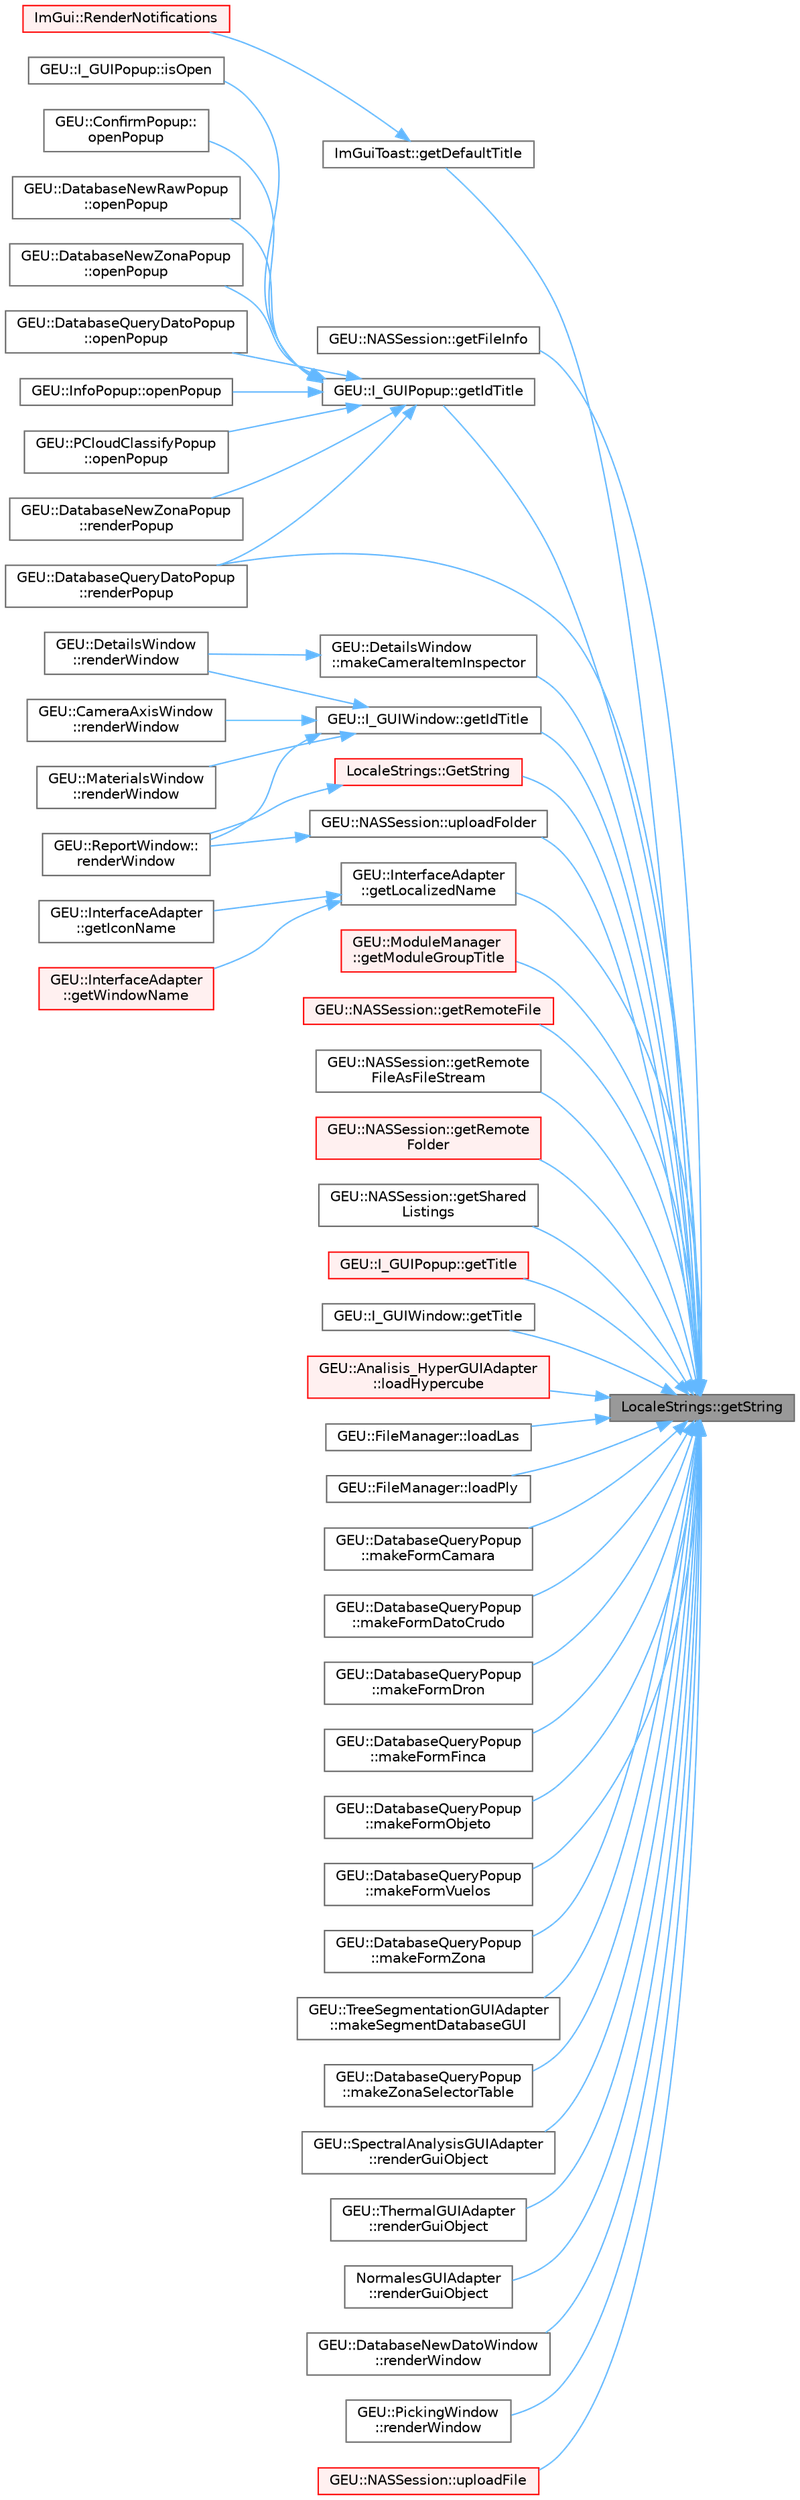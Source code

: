 digraph "LocaleStrings::getString"
{
 // LATEX_PDF_SIZE
  bgcolor="transparent";
  edge [fontname=Helvetica,fontsize=10,labelfontname=Helvetica,labelfontsize=10];
  node [fontname=Helvetica,fontsize=10,shape=box,height=0.2,width=0.4];
  rankdir="RL";
  Node1 [id="Node000001",label="LocaleStrings::getString",height=0.2,width=0.4,color="gray40", fillcolor="grey60", style="filled", fontcolor="black",tooltip=" "];
  Node1 -> Node2 [id="edge1_Node000001_Node000002",dir="back",color="steelblue1",style="solid",tooltip=" "];
  Node2 [id="Node000002",label="ImGuiToast::getDefaultTitle",height=0.2,width=0.4,color="grey40", fillcolor="white", style="filled",URL="$d8/d04/class_im_gui_toast.html#a6934db1f2dd029cacbefe2e3e681140c",tooltip="Get the default title of the toast notification based on its type."];
  Node2 -> Node3 [id="edge2_Node000002_Node000003",dir="back",color="steelblue1",style="solid",tooltip=" "];
  Node3 [id="Node000003",label="ImGui::RenderNotifications",height=0.2,width=0.4,color="red", fillcolor="#FFF0F0", style="filled",URL="$df/d03/namespace_im_gui.html#a36d5ff63c5b5b8648d3061c4036c7a1b",tooltip=" "];
  Node1 -> Node5 [id="edge3_Node000001_Node000005",dir="back",color="steelblue1",style="solid",tooltip=" "];
  Node5 [id="Node000005",label="GEU::NASSession::getFileInfo",height=0.2,width=0.4,color="grey40", fillcolor="white", style="filled",URL="$d2/d03/class_g_e_u_1_1_n_a_s_session.html#a1fe25df4d2b4f620117bfb339e7d8ee4",tooltip="Get file information from FTP file."];
  Node1 -> Node6 [id="edge4_Node000001_Node000006",dir="back",color="steelblue1",style="solid",tooltip=" "];
  Node6 [id="Node000006",label="GEU::I_GUIPopup::getIdTitle",height=0.2,width=0.4,color="grey40", fillcolor="white", style="filled",URL="$df/d05/class_g_e_u_1_1_i___g_u_i_popup.html#abdcc20870710b60595e8777b9fd796ed",tooltip=" "];
  Node6 -> Node7 [id="edge5_Node000006_Node000007",dir="back",color="steelblue1",style="solid",tooltip=" "];
  Node7 [id="Node000007",label="GEU::I_GUIPopup::isOpen",height=0.2,width=0.4,color="grey40", fillcolor="white", style="filled",URL="$df/d05/class_g_e_u_1_1_i___g_u_i_popup.html#a1a402149fb06626fa50f5b16ae34afbd",tooltip=" "];
  Node6 -> Node8 [id="edge6_Node000006_Node000008",dir="back",color="steelblue1",style="solid",tooltip=" "];
  Node8 [id="Node000008",label="GEU::ConfirmPopup::\lopenPopup",height=0.2,width=0.4,color="grey40", fillcolor="white", style="filled",URL="$d3/d04/class_g_e_u_1_1_confirm_popup.html#a356c96e2b60a49682d4a6c41f1a60c38",tooltip="Sets up ImGUI to open a popup window."];
  Node6 -> Node9 [id="edge7_Node000006_Node000009",dir="back",color="steelblue1",style="solid",tooltip=" "];
  Node9 [id="Node000009",label="GEU::DatabaseNewRawPopup\l::openPopup",height=0.2,width=0.4,color="grey40", fillcolor="white", style="filled",URL="$d2/d00/class_g_e_u_1_1_database_new_raw_popup.html#a67e7e09c17a35a031cf4d82a48c991e4",tooltip="Sets up ImGUI to open a popup window."];
  Node6 -> Node10 [id="edge8_Node000006_Node000010",dir="back",color="steelblue1",style="solid",tooltip=" "];
  Node10 [id="Node000010",label="GEU::DatabaseNewZonaPopup\l::openPopup",height=0.2,width=0.4,color="grey40", fillcolor="white", style="filled",URL="$df/d01/class_g_e_u_1_1_database_new_zona_popup.html#a9a05377559813fc66e80b81e1b5d7e53",tooltip="Sets up ImGUI to open a popup window."];
  Node6 -> Node11 [id="edge9_Node000006_Node000011",dir="back",color="steelblue1",style="solid",tooltip=" "];
  Node11 [id="Node000011",label="GEU::DatabaseQueryDatoPopup\l::openPopup",height=0.2,width=0.4,color="grey40", fillcolor="white", style="filled",URL="$dc/d00/class_g_e_u_1_1_database_query_dato_popup.html#a62efa9dc885360bcb650c0a45b4f833c",tooltip="Sets up ImGUI to open a popup window."];
  Node6 -> Node12 [id="edge10_Node000006_Node000012",dir="back",color="steelblue1",style="solid",tooltip=" "];
  Node12 [id="Node000012",label="GEU::InfoPopup::openPopup",height=0.2,width=0.4,color="grey40", fillcolor="white", style="filled",URL="$db/d04/class_g_e_u_1_1_info_popup.html#abc3941dfcab838076bffc157f199edfb",tooltip="Sets up ImGUI to open a popup window."];
  Node6 -> Node13 [id="edge11_Node000006_Node000013",dir="back",color="steelblue1",style="solid",tooltip=" "];
  Node13 [id="Node000013",label="GEU::PCloudClassifyPopup\l::openPopup",height=0.2,width=0.4,color="grey40", fillcolor="white", style="filled",URL="$d9/d07/class_g_e_u_1_1_p_cloud_classify_popup.html#a048aa8fa70913f7ee315680be3b08ceb",tooltip="Sets up ImGUI to open a popup window."];
  Node6 -> Node14 [id="edge12_Node000006_Node000014",dir="back",color="steelblue1",style="solid",tooltip=" "];
  Node14 [id="Node000014",label="GEU::DatabaseNewZonaPopup\l::renderPopup",height=0.2,width=0.4,color="grey40", fillcolor="white", style="filled",URL="$df/d01/class_g_e_u_1_1_database_new_zona_popup.html#a12c7cda56d74fc9f5f7f35b32382040f",tooltip="Renders the popup and its contents."];
  Node6 -> Node15 [id="edge13_Node000006_Node000015",dir="back",color="steelblue1",style="solid",tooltip=" "];
  Node15 [id="Node000015",label="GEU::DatabaseQueryDatoPopup\l::renderPopup",height=0.2,width=0.4,color="grey40", fillcolor="white", style="filled",URL="$dc/d00/class_g_e_u_1_1_database_query_dato_popup.html#a6b45f3f4957a46091ab0d75b9600a56d",tooltip="Renders the popup and its contents."];
  Node1 -> Node16 [id="edge14_Node000001_Node000016",dir="back",color="steelblue1",style="solid",tooltip=" "];
  Node16 [id="Node000016",label="GEU::I_GUIWindow::getIdTitle",height=0.2,width=0.4,color="grey40", fillcolor="white", style="filled",URL="$dc/d03/class_g_e_u_1_1_i___g_u_i_window.html#aebb42760f87240d85f4c747312740ec5",tooltip=" "];
  Node16 -> Node17 [id="edge15_Node000016_Node000017",dir="back",color="steelblue1",style="solid",tooltip=" "];
  Node17 [id="Node000017",label="GEU::CameraAxisWindow\l::renderWindow",height=0.2,width=0.4,color="grey40", fillcolor="white", style="filled",URL="$d5/d00/class_g_e_u_1_1_camera_axis_window.html#ac9608b6606430f76acf096b429d1d1dd",tooltip="Renders the window and contents."];
  Node16 -> Node18 [id="edge16_Node000016_Node000018",dir="back",color="steelblue1",style="solid",tooltip=" "];
  Node18 [id="Node000018",label="GEU::DetailsWindow\l::renderWindow",height=0.2,width=0.4,color="grey40", fillcolor="white", style="filled",URL="$db/d00/class_g_e_u_1_1_details_window.html#a6666ec761cc5cd8a57220823b8e7daa6",tooltip="Renders the window and contents."];
  Node16 -> Node19 [id="edge17_Node000016_Node000019",dir="back",color="steelblue1",style="solid",tooltip=" "];
  Node19 [id="Node000019",label="GEU::MaterialsWindow\l::renderWindow",height=0.2,width=0.4,color="grey40", fillcolor="white", style="filled",URL="$df/d00/class_g_e_u_1_1_materials_window.html#a2b35a126224eee09971a3d5874dccbc4",tooltip="Renders the window and contents."];
  Node16 -> Node20 [id="edge18_Node000016_Node000020",dir="back",color="steelblue1",style="solid",tooltip=" "];
  Node20 [id="Node000020",label="GEU::ReportWindow::\lrenderWindow",height=0.2,width=0.4,color="grey40", fillcolor="white", style="filled",URL="$da/d06/class_g_e_u_1_1_report_window.html#a9001c82379e967b0ed766f3faa5d76cf",tooltip="Renders the window and contents."];
  Node1 -> Node21 [id="edge19_Node000001_Node000021",dir="back",color="steelblue1",style="solid",tooltip=" "];
  Node21 [id="Node000021",label="GEU::InterfaceAdapter\l::getLocalizedName",height=0.2,width=0.4,color="grey40", fillcolor="white", style="filled",URL="$d8/d00/class_g_e_u_1_1_interface_adapter.html#aa9d84619ca4efa90cd1116a896e17fc8",tooltip=" "];
  Node21 -> Node22 [id="edge20_Node000021_Node000022",dir="back",color="steelblue1",style="solid",tooltip=" "];
  Node22 [id="Node000022",label="GEU::InterfaceAdapter\l::getIconName",height=0.2,width=0.4,color="grey40", fillcolor="white", style="filled",URL="$d8/d00/class_g_e_u_1_1_interface_adapter.html#a9d49afcbe9e2c7d2e3952b120be71162",tooltip=" "];
  Node21 -> Node23 [id="edge21_Node000021_Node000023",dir="back",color="steelblue1",style="solid",tooltip=" "];
  Node23 [id="Node000023",label="GEU::InterfaceAdapter\l::getWindowName",height=0.2,width=0.4,color="red", fillcolor="#FFF0F0", style="filled",URL="$d8/d00/class_g_e_u_1_1_interface_adapter.html#abbe19d1677429a1330eee4713061fcde",tooltip=" "];
  Node1 -> Node26 [id="edge22_Node000001_Node000026",dir="back",color="steelblue1",style="solid",tooltip=" "];
  Node26 [id="Node000026",label="GEU::ModuleManager\l::getModuleGroupTitle",height=0.2,width=0.4,color="red", fillcolor="#FFF0F0", style="filled",URL="$db/d02/class_g_e_u_1_1_module_manager.html#a3117a4e0fe2eb58152f53f750e204729",tooltip=" "];
  Node1 -> Node27 [id="edge23_Node000001_Node000027",dir="back",color="steelblue1",style="solid",tooltip=" "];
  Node27 [id="Node000027",label="GEU::NASSession::getRemoteFile",height=0.2,width=0.4,color="red", fillcolor="#FFF0F0", style="filled",URL="$d2/d03/class_g_e_u_1_1_n_a_s_session.html#ae92eabdf53aa53955bde7249ee78ae0b",tooltip="Downloads remote file to local file system."];
  Node1 -> Node29 [id="edge24_Node000001_Node000029",dir="back",color="steelblue1",style="solid",tooltip=" "];
  Node29 [id="Node000029",label="GEU::NASSession::getRemote\lFileAsFileStream",height=0.2,width=0.4,color="grey40", fillcolor="white", style="filled",URL="$d2/d03/class_g_e_u_1_1_n_a_s_session.html#aab7e02581d64801797d4e1799c0a4137",tooltip="Downloads remote file to a string."];
  Node1 -> Node30 [id="edge25_Node000001_Node000030",dir="back",color="steelblue1",style="solid",tooltip=" "];
  Node30 [id="Node000030",label="GEU::NASSession::getRemote\lFolder",height=0.2,width=0.4,color="red", fillcolor="#FFF0F0", style="filled",URL="$d2/d03/class_g_e_u_1_1_n_a_s_session.html#a45f35a0eea1be47d162b6e8eaee7136a",tooltip="Downloads remote directory to local file system."];
  Node1 -> Node31 [id="edge26_Node000001_Node000031",dir="back",color="steelblue1",style="solid",tooltip=" "];
  Node31 [id="Node000031",label="GEU::NASSession::getShared\lListings",height=0.2,width=0.4,color="grey40", fillcolor="white", style="filled",URL="$d2/d03/class_g_e_u_1_1_n_a_s_session.html#a8ba33518127084da74a31f3d97903cf1",tooltip=" "];
  Node1 -> Node32 [id="edge27_Node000001_Node000032",dir="back",color="steelblue1",style="solid",tooltip=" "];
  Node32 [id="Node000032",label="LocaleStrings::GetString",height=0.2,width=0.4,color="red", fillcolor="#FFF0F0", style="filled",URL="$d2/d04/class_locale_strings.html#aeba34d49ba4e51b6ac27c91a73f66a2f",tooltip=" "];
  Node32 -> Node20 [id="edge28_Node000032_Node000020",dir="back",color="steelblue1",style="solid",tooltip=" "];
  Node1 -> Node37 [id="edge29_Node000001_Node000037",dir="back",color="steelblue1",style="solid",tooltip=" "];
  Node37 [id="Node000037",label="GEU::I_GUIPopup::getTitle",height=0.2,width=0.4,color="red", fillcolor="#FFF0F0", style="filled",URL="$df/d05/class_g_e_u_1_1_i___g_u_i_popup.html#a007e39bdd438f261c5410c3a2800b203",tooltip=" "];
  Node1 -> Node39 [id="edge30_Node000001_Node000039",dir="back",color="steelblue1",style="solid",tooltip=" "];
  Node39 [id="Node000039",label="GEU::I_GUIWindow::getTitle",height=0.2,width=0.4,color="grey40", fillcolor="white", style="filled",URL="$dc/d03/class_g_e_u_1_1_i___g_u_i_window.html#a875caa60720dd767055f2c02a0c849ec",tooltip=" "];
  Node1 -> Node40 [id="edge31_Node000001_Node000040",dir="back",color="steelblue1",style="solid",tooltip=" "];
  Node40 [id="Node000040",label="GEU::Analisis_HyperGUIAdapter\l::loadHypercube",height=0.2,width=0.4,color="red", fillcolor="#FFF0F0", style="filled",URL="$d4/d01/class_g_e_u_1_1_analisis___hyper_g_u_i_adapter.html#af1cbd867b4a162248b429153c8abeb46",tooltip=" "];
  Node1 -> Node42 [id="edge32_Node000001_Node000042",dir="back",color="steelblue1",style="solid",tooltip=" "];
  Node42 [id="Node000042",label="GEU::FileManager::loadLas",height=0.2,width=0.4,color="grey40", fillcolor="white", style="filled",URL="$dd/d01/class_g_e_u_1_1_file_manager.html#a0460cce021c79455138706756f443901",tooltip="Carga un fichero LAS/LAZ."];
  Node1 -> Node43 [id="edge33_Node000001_Node000043",dir="back",color="steelblue1",style="solid",tooltip=" "];
  Node43 [id="Node000043",label="GEU::FileManager::loadPly",height=0.2,width=0.4,color="grey40", fillcolor="white", style="filled",URL="$dd/d01/class_g_e_u_1_1_file_manager.html#aa3240f6c651a6e4f7a0ba2a2f8e69067",tooltip="Carga un fichero PLY."];
  Node1 -> Node44 [id="edge34_Node000001_Node000044",dir="back",color="steelblue1",style="solid",tooltip=" "];
  Node44 [id="Node000044",label="GEU::DetailsWindow\l::makeCameraItemInspector",height=0.2,width=0.4,color="grey40", fillcolor="white", style="filled",URL="$db/d00/class_g_e_u_1_1_details_window.html#a241455ad0e5a659831aa86d3182b9551",tooltip="Renders inspector details for camera items."];
  Node44 -> Node18 [id="edge35_Node000044_Node000018",dir="back",color="steelblue1",style="solid",tooltip=" "];
  Node1 -> Node45 [id="edge36_Node000001_Node000045",dir="back",color="steelblue1",style="solid",tooltip=" "];
  Node45 [id="Node000045",label="GEU::DatabaseQueryPopup\l::makeFormCamara",height=0.2,width=0.4,color="grey40", fillcolor="white", style="filled",URL="$d7/d06/class_g_e_u_1_1_database_query_popup.html#adb90287e5ae55991c17a08e912aff67c",tooltip=" "];
  Node1 -> Node46 [id="edge37_Node000001_Node000046",dir="back",color="steelblue1",style="solid",tooltip=" "];
  Node46 [id="Node000046",label="GEU::DatabaseQueryPopup\l::makeFormDatoCrudo",height=0.2,width=0.4,color="grey40", fillcolor="white", style="filled",URL="$d7/d06/class_g_e_u_1_1_database_query_popup.html#a83023007463bdd6e6a4b40c55146b825",tooltip=" "];
  Node1 -> Node47 [id="edge38_Node000001_Node000047",dir="back",color="steelblue1",style="solid",tooltip=" "];
  Node47 [id="Node000047",label="GEU::DatabaseQueryPopup\l::makeFormDron",height=0.2,width=0.4,color="grey40", fillcolor="white", style="filled",URL="$d7/d06/class_g_e_u_1_1_database_query_popup.html#a1946c8c9ce8e263ceda1d7cc6da23e9e",tooltip=" "];
  Node1 -> Node48 [id="edge39_Node000001_Node000048",dir="back",color="steelblue1",style="solid",tooltip=" "];
  Node48 [id="Node000048",label="GEU::DatabaseQueryPopup\l::makeFormFinca",height=0.2,width=0.4,color="grey40", fillcolor="white", style="filled",URL="$d7/d06/class_g_e_u_1_1_database_query_popup.html#a7e928a635f870efcaf7dc0826c039858",tooltip=" "];
  Node1 -> Node49 [id="edge40_Node000001_Node000049",dir="back",color="steelblue1",style="solid",tooltip=" "];
  Node49 [id="Node000049",label="GEU::DatabaseQueryPopup\l::makeFormObjeto",height=0.2,width=0.4,color="grey40", fillcolor="white", style="filled",URL="$d7/d06/class_g_e_u_1_1_database_query_popup.html#aee96f5bdc802183d992461ccf7af7606",tooltip=" "];
  Node1 -> Node50 [id="edge41_Node000001_Node000050",dir="back",color="steelblue1",style="solid",tooltip=" "];
  Node50 [id="Node000050",label="GEU::DatabaseQueryPopup\l::makeFormVuelos",height=0.2,width=0.4,color="grey40", fillcolor="white", style="filled",URL="$d7/d06/class_g_e_u_1_1_database_query_popup.html#a6799cf756f5e2cb191268e786a8df4ba",tooltip=" "];
  Node1 -> Node51 [id="edge42_Node000001_Node000051",dir="back",color="steelblue1",style="solid",tooltip=" "];
  Node51 [id="Node000051",label="GEU::DatabaseQueryPopup\l::makeFormZona",height=0.2,width=0.4,color="grey40", fillcolor="white", style="filled",URL="$d7/d06/class_g_e_u_1_1_database_query_popup.html#ad5e45356898c5dfc51d7ef890f7a5b41",tooltip=" "];
  Node1 -> Node52 [id="edge43_Node000001_Node000052",dir="back",color="steelblue1",style="solid",tooltip=" "];
  Node52 [id="Node000052",label="GEU::TreeSegmentationGUIAdapter\l::makeSegmentDatabaseGUI",height=0.2,width=0.4,color="grey40", fillcolor="white", style="filled",URL="$d6/d00/class_g_e_u_1_1_tree_segmentation_g_u_i_adapter.html#a220f4253fbaddc522c033e939717f015",tooltip="Draw Export to Database tab to handle remote conection and upload."];
  Node1 -> Node53 [id="edge44_Node000001_Node000053",dir="back",color="steelblue1",style="solid",tooltip=" "];
  Node53 [id="Node000053",label="GEU::DatabaseQueryPopup\l::makeZonaSelectorTable",height=0.2,width=0.4,color="grey40", fillcolor="white", style="filled",URL="$d7/d06/class_g_e_u_1_1_database_query_popup.html#afc8c81955f8b810c699753b511f61031",tooltip=" "];
  Node1 -> Node54 [id="edge45_Node000001_Node000054",dir="back",color="steelblue1",style="solid",tooltip=" "];
  Node54 [id="Node000054",label="GEU::SpectralAnalysisGUIAdapter\l::renderGuiObject",height=0.2,width=0.4,color="grey40", fillcolor="white", style="filled",URL="$d0/d05/class_g_e_u_1_1_spectral_analysis_g_u_i_adapter.html#a32508f5a1377ace9941d1e8d57ec78ba",tooltip="Custom module GUI window contents."];
  Node1 -> Node55 [id="edge46_Node000001_Node000055",dir="back",color="steelblue1",style="solid",tooltip=" "];
  Node55 [id="Node000055",label="GEU::ThermalGUIAdapter\l::renderGuiObject",height=0.2,width=0.4,color="grey40", fillcolor="white", style="filled",URL="$d1/d03/class_g_e_u_1_1_thermal_g_u_i_adapter.html#a1509f8f0d21826efa7cc133bbd190931",tooltip="Custom module GUI window contents."];
  Node1 -> Node56 [id="edge47_Node000001_Node000056",dir="back",color="steelblue1",style="solid",tooltip=" "];
  Node56 [id="Node000056",label="NormalesGUIAdapter\l::renderGuiObject",height=0.2,width=0.4,color="grey40", fillcolor="white", style="filled",URL="$d4/d07/class_normales_g_u_i_adapter.html#ad27c678722407ed6f3d2bb41ccc2b640",tooltip="Custom module GUI window contents."];
  Node1 -> Node15 [id="edge48_Node000001_Node000015",dir="back",color="steelblue1",style="solid",tooltip=" "];
  Node1 -> Node57 [id="edge49_Node000001_Node000057",dir="back",color="steelblue1",style="solid",tooltip=" "];
  Node57 [id="Node000057",label="GEU::DatabaseNewDatoWindow\l::renderWindow",height=0.2,width=0.4,color="grey40", fillcolor="white", style="filled",URL="$d2/d05/class_g_e_u_1_1_database_new_dato_window.html#ae07f0a25c9ecb584624ce7bf67bc48cb",tooltip="Renders the window and contents."];
  Node1 -> Node58 [id="edge50_Node000001_Node000058",dir="back",color="steelblue1",style="solid",tooltip=" "];
  Node58 [id="Node000058",label="GEU::PickingWindow\l::renderWindow",height=0.2,width=0.4,color="grey40", fillcolor="white", style="filled",URL="$d9/d01/class_g_e_u_1_1_picking_window.html#a56f55b34996a68d41418a2df8ea008db",tooltip="Renders the window and contents."];
  Node1 -> Node59 [id="edge51_Node000001_Node000059",dir="back",color="steelblue1",style="solid",tooltip=" "];
  Node59 [id="Node000059",label="GEU::NASSession::uploadFile",height=0.2,width=0.4,color="red", fillcolor="#FFF0F0", style="filled",URL="$d2/d03/class_g_e_u_1_1_n_a_s_session.html#aded81e48475f28cd507f6b7136974645",tooltip="Uploads local file to remote directory."];
  Node1 -> Node61 [id="edge52_Node000001_Node000061",dir="back",color="steelblue1",style="solid",tooltip=" "];
  Node61 [id="Node000061",label="GEU::NASSession::uploadFolder",height=0.2,width=0.4,color="grey40", fillcolor="white", style="filled",URL="$d2/d03/class_g_e_u_1_1_n_a_s_session.html#a238b6550585c243c3926b773225bd63d",tooltip="Uploads local folder to remote directory."];
  Node61 -> Node20 [id="edge53_Node000061_Node000020",dir="back",color="steelblue1",style="solid",tooltip=" "];
}
